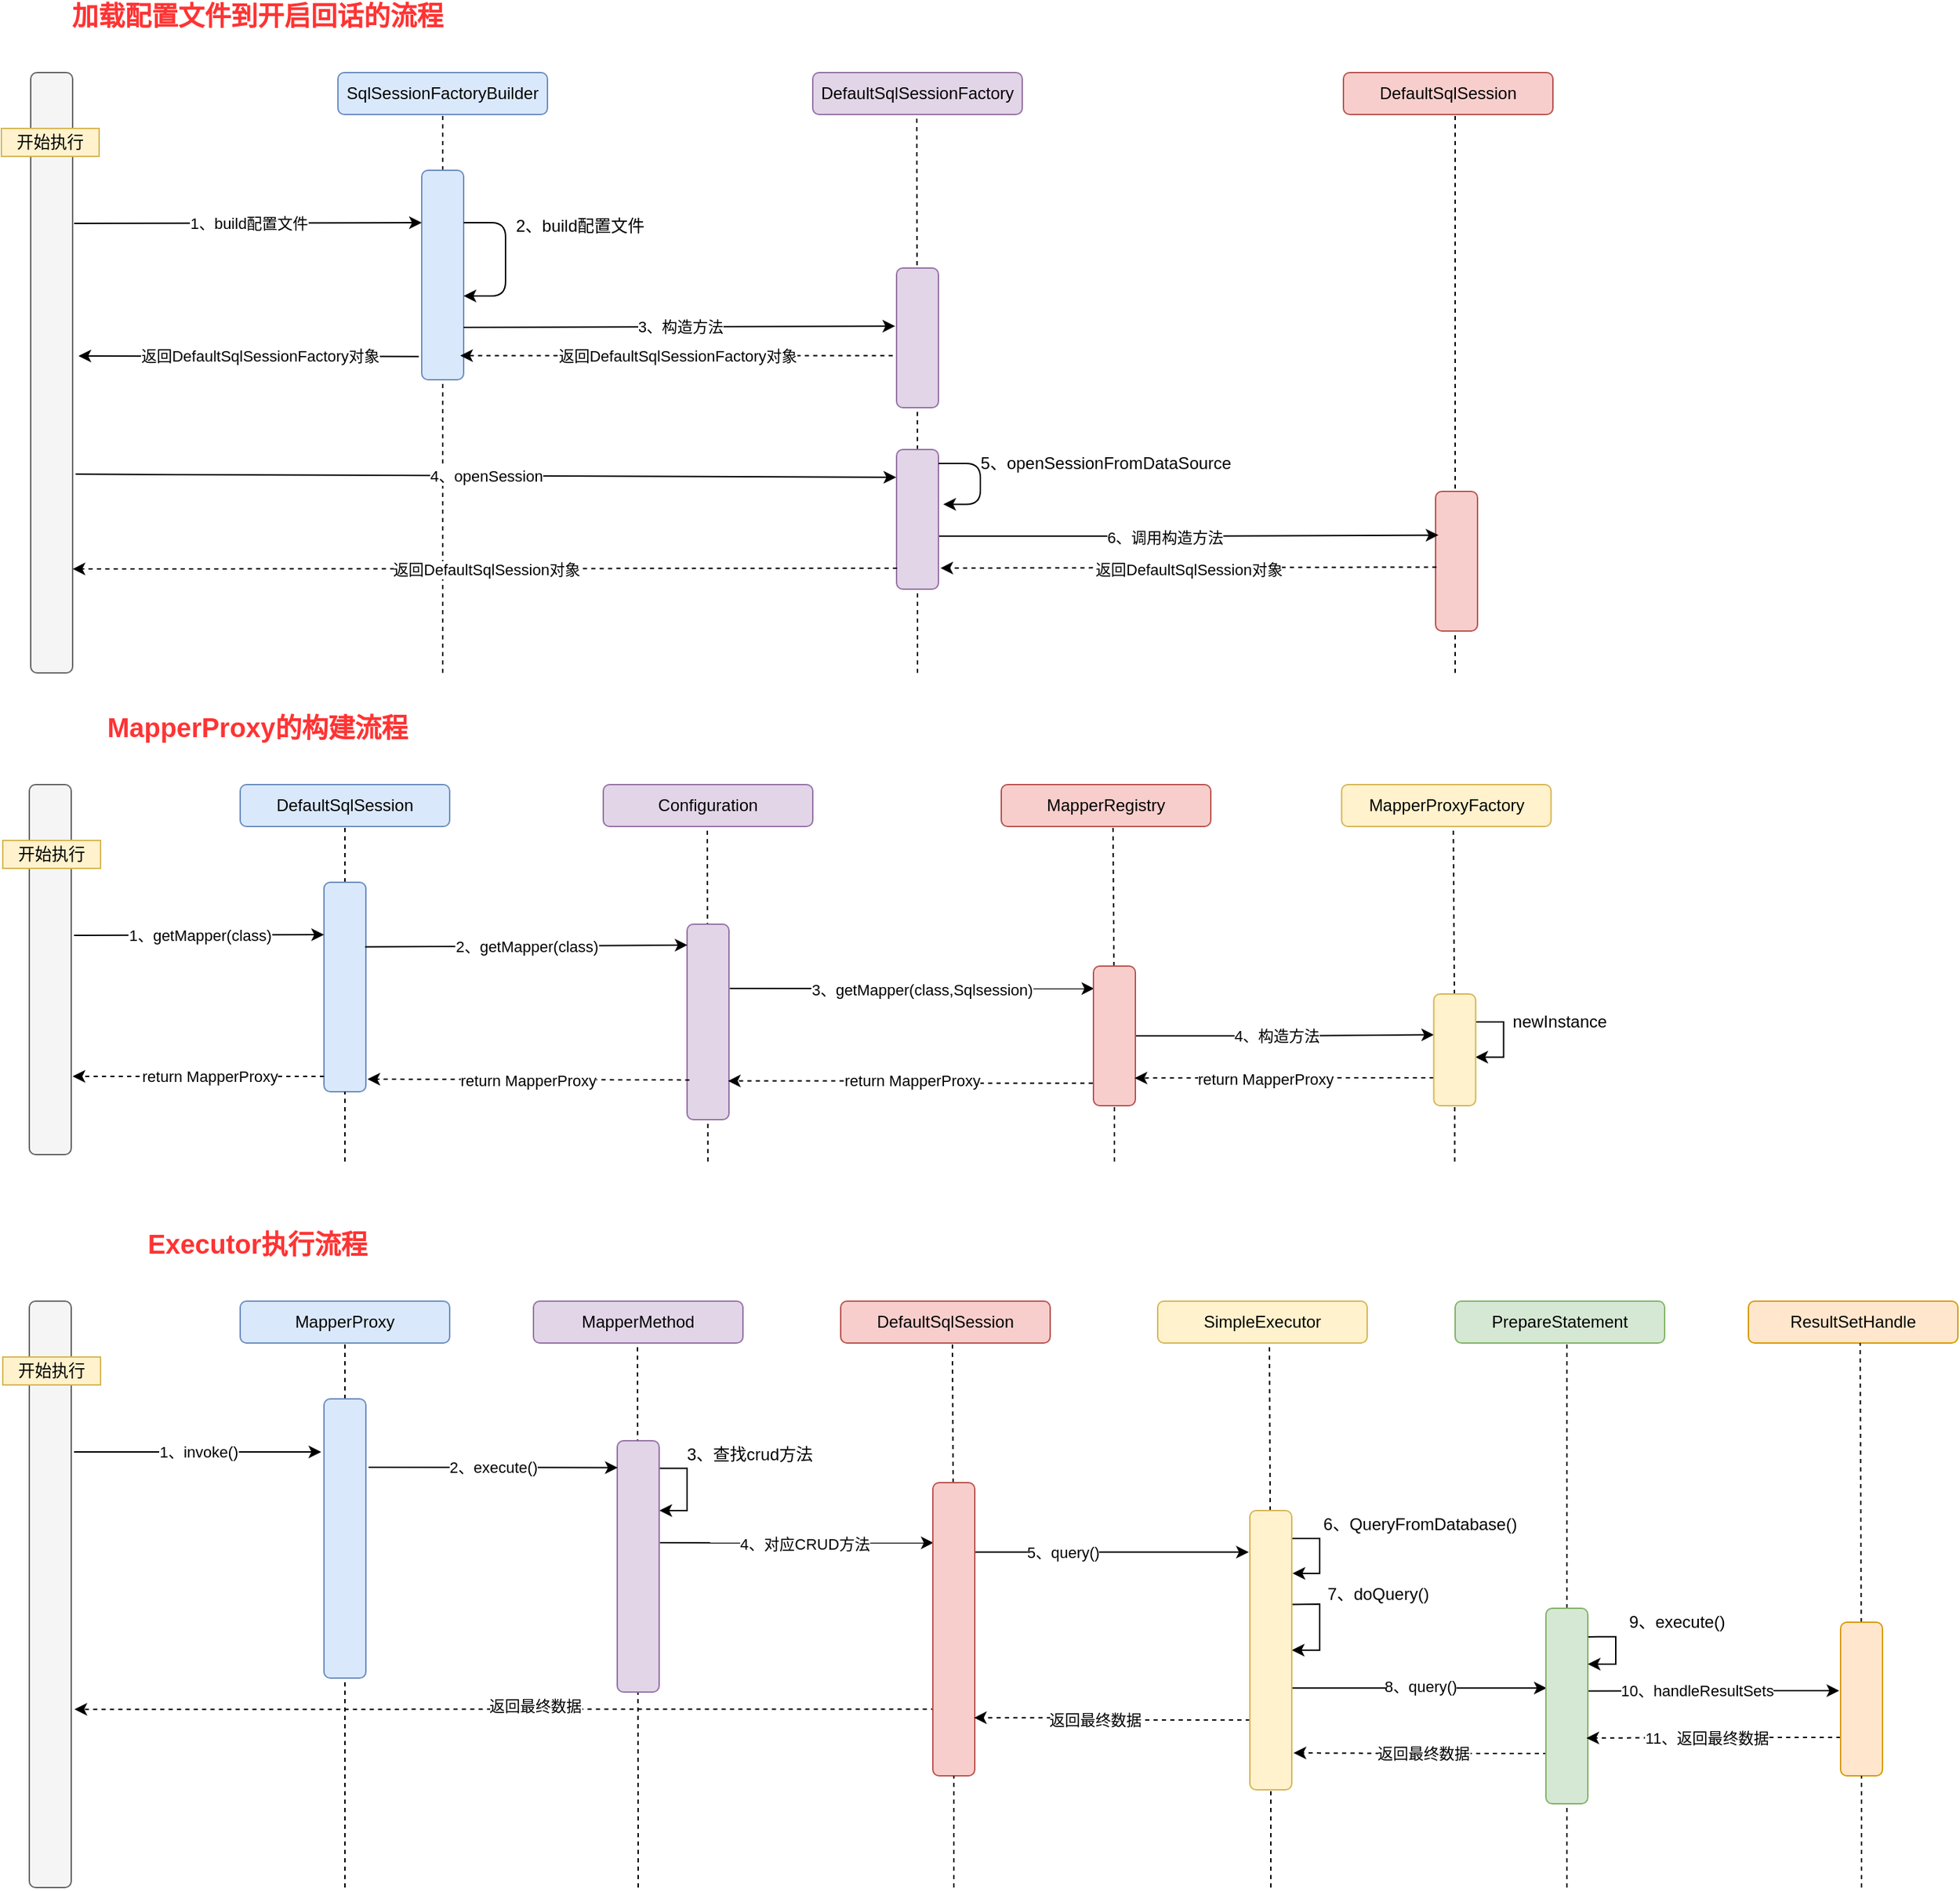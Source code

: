 <mxfile version="14.2.9" type="github">
  <diagram id="C5RBs43oDa-KdzZeNtuy" name="Page-1">
    <mxGraphModel dx="3587" dy="1524" grid="1" gridSize="10" guides="1" tooltips="1" connect="1" arrows="1" fold="1" page="1" pageScale="1" pageWidth="827" pageHeight="1169" math="0" shadow="0">
      <root>
        <mxCell id="WIyWlLk6GJQsqaUBKTNV-0" />
        <mxCell id="WIyWlLk6GJQsqaUBKTNV-1" parent="WIyWlLk6GJQsqaUBKTNV-0" />
        <mxCell id="PGyBlTvzSVpYLUktHaig-2" value="DefaultSqlSessionFactory" style="rounded=1;whiteSpace=wrap;html=1;fillColor=#e1d5e7;strokeColor=#9673a6;" vertex="1" parent="WIyWlLk6GJQsqaUBKTNV-1">
          <mxGeometry x="580" y="60" width="150" height="30" as="geometry" />
        </mxCell>
        <mxCell id="PGyBlTvzSVpYLUktHaig-3" value="" style="rounded=1;whiteSpace=wrap;html=1;fillColor=#f5f5f5;strokeColor=#666666;fontColor=#333333;" vertex="1" parent="WIyWlLk6GJQsqaUBKTNV-1">
          <mxGeometry x="20" y="60" width="30" height="430" as="geometry" />
        </mxCell>
        <mxCell id="PGyBlTvzSVpYLUktHaig-4" value="开始执行" style="text;html=1;strokeColor=#d6b656;fillColor=#fff2cc;align=center;verticalAlign=middle;whiteSpace=wrap;rounded=0;" vertex="1" parent="WIyWlLk6GJQsqaUBKTNV-1">
          <mxGeometry x="-1" y="100" width="70" height="20" as="geometry" />
        </mxCell>
        <mxCell id="PGyBlTvzSVpYLUktHaig-5" value="SqlSessionFactoryBuilder" style="rounded=1;whiteSpace=wrap;html=1;fillColor=#dae8fc;strokeColor=#6c8ebf;" vertex="1" parent="WIyWlLk6GJQsqaUBKTNV-1">
          <mxGeometry x="240" y="60" width="150" height="30" as="geometry" />
        </mxCell>
        <mxCell id="PGyBlTvzSVpYLUktHaig-6" value="DefaultSqlSession" style="rounded=1;whiteSpace=wrap;html=1;fillColor=#f8cecc;strokeColor=#b85450;" vertex="1" parent="WIyWlLk6GJQsqaUBKTNV-1">
          <mxGeometry x="960" y="60" width="150" height="30" as="geometry" />
        </mxCell>
        <mxCell id="PGyBlTvzSVpYLUktHaig-7" value="" style="endArrow=none;dashed=1;html=1;strokeWidth=1;entryX=0.5;entryY=1;entryDx=0;entryDy=0;" edge="1" parent="WIyWlLk6GJQsqaUBKTNV-1" source="PGyBlTvzSVpYLUktHaig-12" target="PGyBlTvzSVpYLUktHaig-5">
          <mxGeometry width="50" height="50" relative="1" as="geometry">
            <mxPoint x="315" y="1070" as="sourcePoint" />
            <mxPoint x="580" y="280" as="targetPoint" />
          </mxGeometry>
        </mxCell>
        <mxCell id="PGyBlTvzSVpYLUktHaig-9" value="" style="endArrow=none;dashed=1;html=1;strokeWidth=1;entryX=0.5;entryY=1;entryDx=0;entryDy=0;" edge="1" parent="WIyWlLk6GJQsqaUBKTNV-1" source="PGyBlTvzSVpYLUktHaig-37">
          <mxGeometry width="50" height="50" relative="1" as="geometry">
            <mxPoint x="654.5" y="1070" as="sourcePoint" />
            <mxPoint x="654.5" y="90" as="targetPoint" />
          </mxGeometry>
        </mxCell>
        <mxCell id="PGyBlTvzSVpYLUktHaig-10" value="" style="endArrow=none;dashed=1;html=1;strokeWidth=1;entryX=0.5;entryY=1;entryDx=0;entryDy=0;" edge="1" parent="WIyWlLk6GJQsqaUBKTNV-1">
          <mxGeometry width="50" height="50" relative="1" as="geometry">
            <mxPoint x="1040" y="490" as="sourcePoint" />
            <mxPoint x="1040" y="90" as="targetPoint" />
          </mxGeometry>
        </mxCell>
        <mxCell id="PGyBlTvzSVpYLUktHaig-11" value="&lt;font style=&quot;font-size: 19px&quot; color=&quot;#ff3333&quot;&gt;&lt;b&gt;加载配置文件到开启回话的流程&lt;/b&gt;&lt;/font&gt;" style="text;html=1;strokeColor=none;fillColor=none;align=center;verticalAlign=middle;whiteSpace=wrap;rounded=0;" vertex="1" parent="WIyWlLk6GJQsqaUBKTNV-1">
          <mxGeometry y="10" width="365" height="20" as="geometry" />
        </mxCell>
        <mxCell id="PGyBlTvzSVpYLUktHaig-12" value="" style="rounded=1;whiteSpace=wrap;html=1;fillColor=#dae8fc;strokeColor=#6c8ebf;" vertex="1" parent="WIyWlLk6GJQsqaUBKTNV-1">
          <mxGeometry x="300" y="130" width="30" height="150" as="geometry" />
        </mxCell>
        <mxCell id="PGyBlTvzSVpYLUktHaig-13" value="" style="endArrow=none;dashed=1;html=1;strokeWidth=1;entryX=0.5;entryY=1;entryDx=0;entryDy=0;" edge="1" parent="WIyWlLk6GJQsqaUBKTNV-1" target="PGyBlTvzSVpYLUktHaig-12">
          <mxGeometry width="50" height="50" relative="1" as="geometry">
            <mxPoint x="315" y="490" as="sourcePoint" />
            <mxPoint x="315" y="90" as="targetPoint" />
          </mxGeometry>
        </mxCell>
        <mxCell id="PGyBlTvzSVpYLUktHaig-21" value="" style="endArrow=classic;html=1;entryX=0;entryY=0.25;entryDx=0;entryDy=0;" edge="1" parent="WIyWlLk6GJQsqaUBKTNV-1" target="PGyBlTvzSVpYLUktHaig-12">
          <mxGeometry relative="1" as="geometry">
            <mxPoint x="51" y="168" as="sourcePoint" />
            <mxPoint x="230" y="170" as="targetPoint" />
          </mxGeometry>
        </mxCell>
        <mxCell id="PGyBlTvzSVpYLUktHaig-22" value="1、build配置文件" style="edgeLabel;resizable=0;html=1;align=center;verticalAlign=middle;" connectable="0" vertex="1" parent="PGyBlTvzSVpYLUktHaig-21">
          <mxGeometry relative="1" as="geometry" />
        </mxCell>
        <mxCell id="PGyBlTvzSVpYLUktHaig-24" value="" style="edgeStyle=orthogonalEdgeStyle;elbow=horizontal;endArrow=classic;html=1;exitX=1;exitY=0.25;exitDx=0;exitDy=0;" edge="1" parent="WIyWlLk6GJQsqaUBKTNV-1" source="PGyBlTvzSVpYLUktHaig-12" target="PGyBlTvzSVpYLUktHaig-12">
          <mxGeometry width="50" height="50" relative="1" as="geometry">
            <mxPoint x="530" y="370" as="sourcePoint" />
            <mxPoint x="330" y="250" as="targetPoint" />
            <Array as="points">
              <mxPoint x="360" y="168" />
              <mxPoint x="360" y="220" />
              <mxPoint x="330" y="220" />
            </Array>
          </mxGeometry>
        </mxCell>
        <mxCell id="PGyBlTvzSVpYLUktHaig-26" value="2、build配置文件" style="text;html=1;strokeColor=none;fillColor=none;align=center;verticalAlign=middle;whiteSpace=wrap;rounded=0;" vertex="1" parent="WIyWlLk6GJQsqaUBKTNV-1">
          <mxGeometry x="361" y="160" width="105" height="20" as="geometry" />
        </mxCell>
        <mxCell id="PGyBlTvzSVpYLUktHaig-27" value="" style="rounded=1;whiteSpace=wrap;html=1;fillColor=#e1d5e7;strokeColor=#9673a6;" vertex="1" parent="WIyWlLk6GJQsqaUBKTNV-1">
          <mxGeometry x="640" y="200" width="30" height="100" as="geometry" />
        </mxCell>
        <mxCell id="PGyBlTvzSVpYLUktHaig-28" value="" style="rounded=1;whiteSpace=wrap;html=1;fillColor=#f8cecc;strokeColor=#b85450;" vertex="1" parent="WIyWlLk6GJQsqaUBKTNV-1">
          <mxGeometry x="1026" y="360" width="30" height="100" as="geometry" />
        </mxCell>
        <mxCell id="PGyBlTvzSVpYLUktHaig-31" value="" style="endArrow=classic;html=1;entryX=-0.033;entryY=0.416;entryDx=0;entryDy=0;entryPerimeter=0;" edge="1" parent="WIyWlLk6GJQsqaUBKTNV-1" target="PGyBlTvzSVpYLUktHaig-27">
          <mxGeometry relative="1" as="geometry">
            <mxPoint x="330" y="242.5" as="sourcePoint" />
            <mxPoint x="560" y="240" as="targetPoint" />
          </mxGeometry>
        </mxCell>
        <mxCell id="PGyBlTvzSVpYLUktHaig-32" value="3、构造方法" style="edgeLabel;resizable=0;html=1;align=center;verticalAlign=middle;" connectable="0" vertex="1" parent="PGyBlTvzSVpYLUktHaig-31">
          <mxGeometry relative="1" as="geometry" />
        </mxCell>
        <mxCell id="PGyBlTvzSVpYLUktHaig-33" value="" style="endArrow=classic;html=1;entryX=0.919;entryY=0.885;entryDx=0;entryDy=0;entryPerimeter=0;exitX=-0.09;exitY=0.627;exitDx=0;exitDy=0;exitPerimeter=0;dashed=1;" edge="1" parent="WIyWlLk6GJQsqaUBKTNV-1" source="PGyBlTvzSVpYLUktHaig-27" target="PGyBlTvzSVpYLUktHaig-12">
          <mxGeometry relative="1" as="geometry">
            <mxPoint x="649.01" y="251.6" as="sourcePoint" />
            <mxPoint x="340" y="252.5" as="targetPoint" />
          </mxGeometry>
        </mxCell>
        <mxCell id="PGyBlTvzSVpYLUktHaig-34" value="返回DefaultSqlSessionFactory对象" style="edgeLabel;resizable=0;html=1;align=center;verticalAlign=middle;" connectable="0" vertex="1" parent="PGyBlTvzSVpYLUktHaig-33">
          <mxGeometry relative="1" as="geometry" />
        </mxCell>
        <mxCell id="PGyBlTvzSVpYLUktHaig-35" value="" style="endArrow=classic;html=1;exitX=-0.071;exitY=0.889;exitDx=0;exitDy=0;exitPerimeter=0;entryX=1.14;entryY=0.472;entryDx=0;entryDy=0;entryPerimeter=0;" edge="1" parent="WIyWlLk6GJQsqaUBKTNV-1" source="PGyBlTvzSVpYLUktHaig-12" target="PGyBlTvzSVpYLUktHaig-3">
          <mxGeometry relative="1" as="geometry">
            <mxPoint x="298" y="260" as="sourcePoint" />
            <mxPoint x="70" y="260" as="targetPoint" />
          </mxGeometry>
        </mxCell>
        <mxCell id="PGyBlTvzSVpYLUktHaig-36" value="返回DefaultSqlSessionFactory对象" style="edgeLabel;resizable=0;html=1;align=center;verticalAlign=middle;" connectable="0" vertex="1" parent="PGyBlTvzSVpYLUktHaig-35">
          <mxGeometry relative="1" as="geometry">
            <mxPoint x="8.08" as="offset" />
          </mxGeometry>
        </mxCell>
        <mxCell id="PGyBlTvzSVpYLUktHaig-48" style="edgeStyle=orthogonalEdgeStyle;rounded=0;orthogonalLoop=1;jettySize=auto;html=1;exitX=1;exitY=0.75;exitDx=0;exitDy=0;entryX=0.067;entryY=0.443;entryDx=0;entryDy=0;entryPerimeter=0;strokeWidth=1;" edge="1" parent="WIyWlLk6GJQsqaUBKTNV-1">
          <mxGeometry relative="1" as="geometry">
            <mxPoint x="670" y="392.0" as="sourcePoint" />
            <mxPoint x="1028.01" y="391.3" as="targetPoint" />
            <Array as="points">
              <mxPoint x="849" y="392" />
              <mxPoint x="849" y="391" />
            </Array>
          </mxGeometry>
        </mxCell>
        <mxCell id="PGyBlTvzSVpYLUktHaig-49" value="6、调用构造方法" style="edgeLabel;html=1;align=center;verticalAlign=middle;resizable=0;points=[];" vertex="1" connectable="0" parent="PGyBlTvzSVpYLUktHaig-48">
          <mxGeometry x="-0.098" y="-1" relative="1" as="geometry">
            <mxPoint as="offset" />
          </mxGeometry>
        </mxCell>
        <mxCell id="PGyBlTvzSVpYLUktHaig-37" value="" style="rounded=1;whiteSpace=wrap;html=1;fillColor=#e1d5e7;strokeColor=#9673a6;" vertex="1" parent="WIyWlLk6GJQsqaUBKTNV-1">
          <mxGeometry x="640" y="330" width="30" height="100" as="geometry" />
        </mxCell>
        <mxCell id="PGyBlTvzSVpYLUktHaig-38" value="" style="endArrow=none;dashed=1;html=1;strokeWidth=1;entryX=0.5;entryY=1;entryDx=0;entryDy=0;" edge="1" parent="WIyWlLk6GJQsqaUBKTNV-1" target="PGyBlTvzSVpYLUktHaig-37">
          <mxGeometry width="50" height="50" relative="1" as="geometry">
            <mxPoint x="655" y="490" as="sourcePoint" />
            <mxPoint x="654.5" y="90" as="targetPoint" />
          </mxGeometry>
        </mxCell>
        <mxCell id="PGyBlTvzSVpYLUktHaig-39" value="" style="endArrow=classic;html=1;entryX=-0.009;entryY=0.199;entryDx=0;entryDy=0;exitX=1.071;exitY=0.669;exitDx=0;exitDy=0;exitPerimeter=0;entryPerimeter=0;" edge="1" parent="WIyWlLk6GJQsqaUBKTNV-1" source="PGyBlTvzSVpYLUktHaig-3" target="PGyBlTvzSVpYLUktHaig-37">
          <mxGeometry relative="1" as="geometry">
            <mxPoint x="57.87" y="351.04" as="sourcePoint" />
            <mxPoint x="307.12" y="350" as="targetPoint" />
          </mxGeometry>
        </mxCell>
        <mxCell id="PGyBlTvzSVpYLUktHaig-40" value="4、openSession" style="edgeLabel;resizable=0;html=1;align=center;verticalAlign=middle;" connectable="0" vertex="1" parent="PGyBlTvzSVpYLUktHaig-39">
          <mxGeometry relative="1" as="geometry" />
        </mxCell>
        <mxCell id="PGyBlTvzSVpYLUktHaig-41" value="" style="endArrow=classic;html=1;entryX=-0.009;entryY=0.199;entryDx=0;entryDy=0;exitX=0.979;exitY=0.289;exitDx=0;exitDy=0;exitPerimeter=0;entryPerimeter=0;dashed=1;" edge="1" parent="WIyWlLk6GJQsqaUBKTNV-1">
          <mxGeometry relative="1" as="geometry">
            <mxPoint x="640.36" y="415.0" as="sourcePoint" />
            <mxPoint x="50.0" y="415.545" as="targetPoint" />
          </mxGeometry>
        </mxCell>
        <mxCell id="PGyBlTvzSVpYLUktHaig-42" value="返回DefaultSqlSession对象" style="edgeLabel;resizable=0;html=1;align=center;verticalAlign=middle;" connectable="0" vertex="1" parent="PGyBlTvzSVpYLUktHaig-41">
          <mxGeometry relative="1" as="geometry" />
        </mxCell>
        <mxCell id="PGyBlTvzSVpYLUktHaig-43" value="" style="edgeStyle=orthogonalEdgeStyle;elbow=horizontal;endArrow=classic;html=1;exitX=1;exitY=0.25;exitDx=0;exitDy=0;entryX=1.117;entryY=0.392;entryDx=0;entryDy=0;entryPerimeter=0;" edge="1" parent="WIyWlLk6GJQsqaUBKTNV-1" target="PGyBlTvzSVpYLUktHaig-37">
          <mxGeometry width="50" height="50" relative="1" as="geometry">
            <mxPoint x="670" y="340" as="sourcePoint" />
            <mxPoint x="670" y="392.5" as="targetPoint" />
            <Array as="points">
              <mxPoint x="700" y="340" />
              <mxPoint x="700" y="369" />
            </Array>
          </mxGeometry>
        </mxCell>
        <mxCell id="PGyBlTvzSVpYLUktHaig-44" value="5、openSessionFromDataSource" style="text;html=1;strokeColor=none;fillColor=none;align=center;verticalAlign=middle;whiteSpace=wrap;rounded=0;" vertex="1" parent="WIyWlLk6GJQsqaUBKTNV-1">
          <mxGeometry x="690" y="330" width="200" height="20" as="geometry" />
        </mxCell>
        <mxCell id="PGyBlTvzSVpYLUktHaig-46" value="" style="endArrow=classic;html=1;entryX=1.048;entryY=0.709;entryDx=0;entryDy=0;entryPerimeter=0;dashed=1;exitX=0.021;exitY=0.402;exitDx=0;exitDy=0;exitPerimeter=0;" edge="1" parent="WIyWlLk6GJQsqaUBKTNV-1">
          <mxGeometry relative="1" as="geometry">
            <mxPoint x="1026.63" y="414.2" as="sourcePoint" />
            <mxPoint x="671.44" y="414.9" as="targetPoint" />
          </mxGeometry>
        </mxCell>
        <mxCell id="PGyBlTvzSVpYLUktHaig-47" value="返回DefaultSqlSession对象" style="edgeLabel;resizable=0;html=1;align=center;verticalAlign=middle;" connectable="0" vertex="1" parent="PGyBlTvzSVpYLUktHaig-46">
          <mxGeometry relative="1" as="geometry">
            <mxPoint y="1" as="offset" />
          </mxGeometry>
        </mxCell>
        <mxCell id="PGyBlTvzSVpYLUktHaig-50" value="&lt;font color=&quot;#ff3333&quot;&gt;&lt;span style=&quot;font-size: 19px&quot;&gt;&lt;b&gt;MapperProxy的构建流程&lt;/b&gt;&lt;/span&gt;&lt;/font&gt;" style="text;html=1;strokeColor=none;fillColor=none;align=center;verticalAlign=middle;whiteSpace=wrap;rounded=0;" vertex="1" parent="WIyWlLk6GJQsqaUBKTNV-1">
          <mxGeometry y="520" width="365" height="20" as="geometry" />
        </mxCell>
        <mxCell id="PGyBlTvzSVpYLUktHaig-51" value="Configuration" style="rounded=1;whiteSpace=wrap;html=1;fillColor=#e1d5e7;strokeColor=#9673a6;" vertex="1" parent="WIyWlLk6GJQsqaUBKTNV-1">
          <mxGeometry x="430" y="570" width="150" height="30" as="geometry" />
        </mxCell>
        <mxCell id="PGyBlTvzSVpYLUktHaig-52" value="" style="rounded=1;whiteSpace=wrap;html=1;fillColor=#f5f5f5;strokeColor=#666666;fontColor=#333333;" vertex="1" parent="WIyWlLk6GJQsqaUBKTNV-1">
          <mxGeometry x="19" y="570" width="30" height="265" as="geometry" />
        </mxCell>
        <mxCell id="PGyBlTvzSVpYLUktHaig-53" value="开始执行" style="text;html=1;strokeColor=#d6b656;fillColor=#fff2cc;align=center;verticalAlign=middle;whiteSpace=wrap;rounded=0;" vertex="1" parent="WIyWlLk6GJQsqaUBKTNV-1">
          <mxGeometry y="610" width="70" height="20" as="geometry" />
        </mxCell>
        <mxCell id="PGyBlTvzSVpYLUktHaig-54" value="DefaultSqlSession" style="rounded=1;whiteSpace=wrap;html=1;fillColor=#dae8fc;strokeColor=#6c8ebf;" vertex="1" parent="WIyWlLk6GJQsqaUBKTNV-1">
          <mxGeometry x="170" y="570" width="150" height="30" as="geometry" />
        </mxCell>
        <mxCell id="PGyBlTvzSVpYLUktHaig-55" value="MapperRegistry" style="rounded=1;whiteSpace=wrap;html=1;fillColor=#f8cecc;strokeColor=#b85450;" vertex="1" parent="WIyWlLk6GJQsqaUBKTNV-1">
          <mxGeometry x="715" y="570" width="150" height="30" as="geometry" />
        </mxCell>
        <mxCell id="PGyBlTvzSVpYLUktHaig-56" value="" style="endArrow=none;dashed=1;html=1;strokeWidth=1;entryX=0.5;entryY=1;entryDx=0;entryDy=0;" edge="1" parent="WIyWlLk6GJQsqaUBKTNV-1" source="PGyBlTvzSVpYLUktHaig-59" target="PGyBlTvzSVpYLUktHaig-54">
          <mxGeometry width="50" height="50" relative="1" as="geometry">
            <mxPoint x="245" y="1580" as="sourcePoint" />
            <mxPoint x="510" y="790" as="targetPoint" />
          </mxGeometry>
        </mxCell>
        <mxCell id="PGyBlTvzSVpYLUktHaig-57" value="" style="endArrow=none;dashed=1;html=1;strokeWidth=1;entryX=0.5;entryY=1;entryDx=0;entryDy=0;" edge="1" parent="WIyWlLk6GJQsqaUBKTNV-1">
          <mxGeometry width="50" height="50" relative="1" as="geometry">
            <mxPoint x="504.914" y="840" as="sourcePoint" />
            <mxPoint x="504.5" y="600" as="targetPoint" />
          </mxGeometry>
        </mxCell>
        <mxCell id="PGyBlTvzSVpYLUktHaig-58" value="" style="endArrow=none;dashed=1;html=1;strokeWidth=1;entryX=0.5;entryY=1;entryDx=0;entryDy=0;" edge="1" parent="WIyWlLk6GJQsqaUBKTNV-1" source="PGyBlTvzSVpYLUktHaig-89">
          <mxGeometry width="50" height="50" relative="1" as="geometry">
            <mxPoint x="795.0" y="1000.0" as="sourcePoint" />
            <mxPoint x="795.0" y="600" as="targetPoint" />
          </mxGeometry>
        </mxCell>
        <mxCell id="PGyBlTvzSVpYLUktHaig-59" value="" style="rounded=1;whiteSpace=wrap;html=1;fillColor=#dae8fc;strokeColor=#6c8ebf;" vertex="1" parent="WIyWlLk6GJQsqaUBKTNV-1">
          <mxGeometry x="230" y="640" width="30" height="150" as="geometry" />
        </mxCell>
        <mxCell id="PGyBlTvzSVpYLUktHaig-60" value="" style="endArrow=none;dashed=1;html=1;strokeWidth=1;entryX=0.5;entryY=1;entryDx=0;entryDy=0;" edge="1" parent="WIyWlLk6GJQsqaUBKTNV-1" target="PGyBlTvzSVpYLUktHaig-59">
          <mxGeometry width="50" height="50" relative="1" as="geometry">
            <mxPoint x="245" y="840" as="sourcePoint" />
            <mxPoint x="245" y="600" as="targetPoint" />
          </mxGeometry>
        </mxCell>
        <mxCell id="PGyBlTvzSVpYLUktHaig-61" value="" style="endArrow=classic;html=1;entryX=0;entryY=0.25;entryDx=0;entryDy=0;" edge="1" parent="WIyWlLk6GJQsqaUBKTNV-1" target="PGyBlTvzSVpYLUktHaig-59">
          <mxGeometry relative="1" as="geometry">
            <mxPoint x="51" y="678" as="sourcePoint" />
            <mxPoint x="230" y="680" as="targetPoint" />
          </mxGeometry>
        </mxCell>
        <mxCell id="PGyBlTvzSVpYLUktHaig-62" value="1、getMapper(class)" style="edgeLabel;resizable=0;html=1;align=center;verticalAlign=middle;" connectable="0" vertex="1" parent="PGyBlTvzSVpYLUktHaig-61">
          <mxGeometry relative="1" as="geometry" />
        </mxCell>
        <mxCell id="PGyBlTvzSVpYLUktHaig-91" style="edgeStyle=orthogonalEdgeStyle;rounded=0;orthogonalLoop=1;jettySize=auto;html=1;exitX=1.022;exitY=0.329;exitDx=0;exitDy=0;entryX=0.017;entryY=0.161;entryDx=0;entryDy=0;entryPerimeter=0;strokeWidth=1;exitPerimeter=0;" edge="1" parent="WIyWlLk6GJQsqaUBKTNV-1" source="PGyBlTvzSVpYLUktHaig-65" target="PGyBlTvzSVpYLUktHaig-89">
          <mxGeometry relative="1" as="geometry" />
        </mxCell>
        <mxCell id="PGyBlTvzSVpYLUktHaig-92" value="3、getMapper(class,Sqlsession)" style="edgeLabel;html=1;align=center;verticalAlign=middle;resizable=0;points=[];" vertex="1" connectable="0" parent="PGyBlTvzSVpYLUktHaig-91">
          <mxGeometry x="0.05" y="-1" relative="1" as="geometry">
            <mxPoint as="offset" />
          </mxGeometry>
        </mxCell>
        <mxCell id="PGyBlTvzSVpYLUktHaig-65" value="" style="rounded=1;whiteSpace=wrap;html=1;fillColor=#e1d5e7;strokeColor=#9673a6;" vertex="1" parent="WIyWlLk6GJQsqaUBKTNV-1">
          <mxGeometry x="490" y="670" width="30" height="140" as="geometry" />
        </mxCell>
        <mxCell id="PGyBlTvzSVpYLUktHaig-67" value="" style="endArrow=classic;html=1;entryX=0.01;entryY=0.107;entryDx=0;entryDy=0;entryPerimeter=0;exitX=0.981;exitY=0.308;exitDx=0;exitDy=0;exitPerimeter=0;" edge="1" parent="WIyWlLk6GJQsqaUBKTNV-1" target="PGyBlTvzSVpYLUktHaig-65" source="PGyBlTvzSVpYLUktHaig-59">
          <mxGeometry relative="1" as="geometry">
            <mxPoint x="180" y="687.5" as="sourcePoint" />
            <mxPoint x="489.01" y="686.6" as="targetPoint" />
          </mxGeometry>
        </mxCell>
        <mxCell id="PGyBlTvzSVpYLUktHaig-68" value="2、getMapper(class)" style="edgeLabel;resizable=0;html=1;align=center;verticalAlign=middle;" connectable="0" vertex="1" parent="PGyBlTvzSVpYLUktHaig-67">
          <mxGeometry relative="1" as="geometry" />
        </mxCell>
        <mxCell id="PGyBlTvzSVpYLUktHaig-69" value="" style="endArrow=classic;html=1;exitX=0.056;exitY=0.797;exitDx=0;exitDy=0;exitPerimeter=0;dashed=1;entryX=1.038;entryY=0.94;entryDx=0;entryDy=0;entryPerimeter=0;" edge="1" parent="WIyWlLk6GJQsqaUBKTNV-1" source="PGyBlTvzSVpYLUktHaig-65" target="PGyBlTvzSVpYLUktHaig-59">
          <mxGeometry relative="1" as="geometry">
            <mxPoint x="486.16" y="780.72" as="sourcePoint" />
            <mxPoint x="180" y="780" as="targetPoint" />
          </mxGeometry>
        </mxCell>
        <mxCell id="PGyBlTvzSVpYLUktHaig-70" value="return MapperProxy" style="edgeLabel;resizable=0;html=1;align=center;verticalAlign=middle;" connectable="0" vertex="1" parent="PGyBlTvzSVpYLUktHaig-69">
          <mxGeometry relative="1" as="geometry" />
        </mxCell>
        <mxCell id="PGyBlTvzSVpYLUktHaig-71" value="" style="endArrow=classic;html=1;dashed=1;" edge="1" parent="WIyWlLk6GJQsqaUBKTNV-1">
          <mxGeometry relative="1" as="geometry">
            <mxPoint x="230" y="779" as="sourcePoint" />
            <mxPoint x="50" y="779" as="targetPoint" />
          </mxGeometry>
        </mxCell>
        <mxCell id="PGyBlTvzSVpYLUktHaig-72" value="return MapperProxy" style="edgeLabel;resizable=0;html=1;align=center;verticalAlign=middle;" connectable="0" vertex="1" parent="PGyBlTvzSVpYLUktHaig-71">
          <mxGeometry relative="1" as="geometry">
            <mxPoint x="8.08" as="offset" />
          </mxGeometry>
        </mxCell>
        <mxCell id="PGyBlTvzSVpYLUktHaig-85" value="MapperProxyFactory" style="rounded=1;whiteSpace=wrap;html=1;fillColor=#fff2cc;strokeColor=#d6b656;" vertex="1" parent="WIyWlLk6GJQsqaUBKTNV-1">
          <mxGeometry x="958.69" y="570" width="150" height="30" as="geometry" />
        </mxCell>
        <mxCell id="PGyBlTvzSVpYLUktHaig-86" value="" style="endArrow=none;dashed=1;html=1;strokeWidth=1;entryX=0.5;entryY=1;entryDx=0;entryDy=0;" edge="1" parent="WIyWlLk6GJQsqaUBKTNV-1" source="PGyBlTvzSVpYLUktHaig-87">
          <mxGeometry width="50" height="50" relative="1" as="geometry">
            <mxPoint x="1038.69" y="1000" as="sourcePoint" />
            <mxPoint x="1038.69" y="600" as="targetPoint" />
          </mxGeometry>
        </mxCell>
        <mxCell id="PGyBlTvzSVpYLUktHaig-94" style="edgeStyle=orthogonalEdgeStyle;rounded=0;orthogonalLoop=1;jettySize=auto;html=1;exitX=1;exitY=0.5;exitDx=0;exitDy=0;entryX=0.006;entryY=0.365;entryDx=0;entryDy=0;entryPerimeter=0;strokeWidth=1;" edge="1" parent="WIyWlLk6GJQsqaUBKTNV-1" source="PGyBlTvzSVpYLUktHaig-89" target="PGyBlTvzSVpYLUktHaig-87">
          <mxGeometry relative="1" as="geometry" />
        </mxCell>
        <mxCell id="PGyBlTvzSVpYLUktHaig-95" value="4、构造方法" style="edgeLabel;html=1;align=center;verticalAlign=middle;resizable=0;points=[];" vertex="1" connectable="0" parent="PGyBlTvzSVpYLUktHaig-94">
          <mxGeometry x="-0.061" relative="1" as="geometry">
            <mxPoint as="offset" />
          </mxGeometry>
        </mxCell>
        <mxCell id="PGyBlTvzSVpYLUktHaig-98" style="edgeStyle=orthogonalEdgeStyle;rounded=0;orthogonalLoop=1;jettySize=auto;html=1;entryX=0.976;entryY=0.802;entryDx=0;entryDy=0;entryPerimeter=0;strokeWidth=1;dashed=1;exitX=-0.014;exitY=0.839;exitDx=0;exitDy=0;exitPerimeter=0;" edge="1" parent="WIyWlLk6GJQsqaUBKTNV-1" source="PGyBlTvzSVpYLUktHaig-89" target="PGyBlTvzSVpYLUktHaig-65">
          <mxGeometry relative="1" as="geometry">
            <mxPoint x="956" y="782" as="sourcePoint" />
          </mxGeometry>
        </mxCell>
        <mxCell id="PGyBlTvzSVpYLUktHaig-99" value="return MapperProxy" style="edgeLabel;html=1;align=center;verticalAlign=middle;resizable=0;points=[];" vertex="1" connectable="0" parent="PGyBlTvzSVpYLUktHaig-98">
          <mxGeometry x="-0.388" relative="1" as="geometry">
            <mxPoint x="-49.64" y="-2" as="offset" />
          </mxGeometry>
        </mxCell>
        <mxCell id="PGyBlTvzSVpYLUktHaig-89" value="" style="rounded=1;whiteSpace=wrap;html=1;fillColor=#f8cecc;strokeColor=#b85450;" vertex="1" parent="WIyWlLk6GJQsqaUBKTNV-1">
          <mxGeometry x="781" y="700" width="30" height="100" as="geometry" />
        </mxCell>
        <mxCell id="PGyBlTvzSVpYLUktHaig-90" value="" style="endArrow=none;dashed=1;html=1;strokeWidth=1;entryX=0.5;entryY=1;entryDx=0;entryDy=0;" edge="1" parent="WIyWlLk6GJQsqaUBKTNV-1" target="PGyBlTvzSVpYLUktHaig-89">
          <mxGeometry width="50" height="50" relative="1" as="geometry">
            <mxPoint x="796" y="840" as="sourcePoint" />
            <mxPoint x="795" y="600" as="targetPoint" />
          </mxGeometry>
        </mxCell>
        <mxCell id="PGyBlTvzSVpYLUktHaig-96" style="edgeStyle=orthogonalEdgeStyle;rounded=0;orthogonalLoop=1;jettySize=auto;html=1;exitX=0;exitY=0.75;exitDx=0;exitDy=0;entryX=0.983;entryY=0.802;entryDx=0;entryDy=0;entryPerimeter=0;strokeWidth=1;dashed=1;" edge="1" parent="WIyWlLk6GJQsqaUBKTNV-1" source="PGyBlTvzSVpYLUktHaig-87" target="PGyBlTvzSVpYLUktHaig-89">
          <mxGeometry relative="1" as="geometry" />
        </mxCell>
        <mxCell id="PGyBlTvzSVpYLUktHaig-97" value="return MapperProxy" style="edgeLabel;html=1;align=center;verticalAlign=middle;resizable=0;points=[];" vertex="1" connectable="0" parent="PGyBlTvzSVpYLUktHaig-96">
          <mxGeometry x="0.128" y="1" relative="1" as="geometry">
            <mxPoint as="offset" />
          </mxGeometry>
        </mxCell>
        <mxCell id="PGyBlTvzSVpYLUktHaig-101" style="edgeStyle=orthogonalEdgeStyle;rounded=0;orthogonalLoop=1;jettySize=auto;html=1;exitX=1;exitY=0.25;exitDx=0;exitDy=0;strokeWidth=1;entryX=0.994;entryY=0.565;entryDx=0;entryDy=0;entryPerimeter=0;" edge="1" parent="WIyWlLk6GJQsqaUBKTNV-1" source="PGyBlTvzSVpYLUktHaig-87" target="PGyBlTvzSVpYLUktHaig-87">
          <mxGeometry relative="1" as="geometry">
            <mxPoint x="1118.69" y="780" as="targetPoint" />
            <Array as="points">
              <mxPoint x="1074.69" y="740" />
              <mxPoint x="1074.69" y="765" />
            </Array>
          </mxGeometry>
        </mxCell>
        <mxCell id="PGyBlTvzSVpYLUktHaig-87" value="" style="rounded=1;whiteSpace=wrap;html=1;fillColor=#fff2cc;strokeColor=#d6b656;" vertex="1" parent="WIyWlLk6GJQsqaUBKTNV-1">
          <mxGeometry x="1024.69" y="720" width="30" height="80" as="geometry" />
        </mxCell>
        <mxCell id="PGyBlTvzSVpYLUktHaig-93" value="" style="endArrow=none;dashed=1;html=1;strokeWidth=1;entryX=0.5;entryY=1;entryDx=0;entryDy=0;" edge="1" parent="WIyWlLk6GJQsqaUBKTNV-1" target="PGyBlTvzSVpYLUktHaig-87">
          <mxGeometry width="50" height="50" relative="1" as="geometry">
            <mxPoint x="1039.69" y="840" as="sourcePoint" />
            <mxPoint x="1038.69" y="600" as="targetPoint" />
          </mxGeometry>
        </mxCell>
        <mxCell id="PGyBlTvzSVpYLUktHaig-100" value="newInstance" style="text;html=1;strokeColor=none;fillColor=none;align=center;verticalAlign=middle;whiteSpace=wrap;rounded=0;" vertex="1" parent="WIyWlLk6GJQsqaUBKTNV-1">
          <mxGeometry x="1080" y="730" width="70" height="20" as="geometry" />
        </mxCell>
        <mxCell id="PGyBlTvzSVpYLUktHaig-102" value="&lt;font color=&quot;#ff3333&quot;&gt;&lt;span style=&quot;font-size: 19px&quot;&gt;&lt;b&gt;Executor执行流程&lt;/b&gt;&lt;/span&gt;&lt;/font&gt;" style="text;html=1;strokeColor=none;fillColor=none;align=center;verticalAlign=middle;whiteSpace=wrap;rounded=0;" vertex="1" parent="WIyWlLk6GJQsqaUBKTNV-1">
          <mxGeometry y="890" width="365" height="20" as="geometry" />
        </mxCell>
        <mxCell id="PGyBlTvzSVpYLUktHaig-103" value="MapperMethod" style="rounded=1;whiteSpace=wrap;html=1;fillColor=#e1d5e7;strokeColor=#9673a6;" vertex="1" parent="WIyWlLk6GJQsqaUBKTNV-1">
          <mxGeometry x="380" y="940" width="150" height="30" as="geometry" />
        </mxCell>
        <mxCell id="PGyBlTvzSVpYLUktHaig-104" value="" style="rounded=1;whiteSpace=wrap;html=1;fillColor=#f5f5f5;strokeColor=#666666;fontColor=#333333;" vertex="1" parent="WIyWlLk6GJQsqaUBKTNV-1">
          <mxGeometry x="19" y="940" width="30" height="420" as="geometry" />
        </mxCell>
        <mxCell id="PGyBlTvzSVpYLUktHaig-105" value="开始执行" style="text;html=1;strokeColor=#d6b656;fillColor=#fff2cc;align=center;verticalAlign=middle;whiteSpace=wrap;rounded=0;" vertex="1" parent="WIyWlLk6GJQsqaUBKTNV-1">
          <mxGeometry y="980" width="70" height="20" as="geometry" />
        </mxCell>
        <mxCell id="PGyBlTvzSVpYLUktHaig-106" value="MapperProxy" style="rounded=1;whiteSpace=wrap;html=1;fillColor=#dae8fc;strokeColor=#6c8ebf;" vertex="1" parent="WIyWlLk6GJQsqaUBKTNV-1">
          <mxGeometry x="170" y="940" width="150" height="30" as="geometry" />
        </mxCell>
        <mxCell id="PGyBlTvzSVpYLUktHaig-107" value="DefaultSqlSession" style="rounded=1;whiteSpace=wrap;html=1;fillColor=#f8cecc;strokeColor=#b85450;" vertex="1" parent="WIyWlLk6GJQsqaUBKTNV-1">
          <mxGeometry x="600" y="940" width="150" height="30" as="geometry" />
        </mxCell>
        <mxCell id="PGyBlTvzSVpYLUktHaig-108" value="" style="endArrow=none;dashed=1;html=1;strokeWidth=1;entryX=0.5;entryY=1;entryDx=0;entryDy=0;" edge="1" parent="WIyWlLk6GJQsqaUBKTNV-1" source="PGyBlTvzSVpYLUktHaig-111" target="PGyBlTvzSVpYLUktHaig-106">
          <mxGeometry width="50" height="50" relative="1" as="geometry">
            <mxPoint x="245" y="1950" as="sourcePoint" />
            <mxPoint x="510" y="1160" as="targetPoint" />
          </mxGeometry>
        </mxCell>
        <mxCell id="PGyBlTvzSVpYLUktHaig-109" value="" style="endArrow=none;dashed=1;html=1;strokeWidth=1;entryX=0.5;entryY=1;entryDx=0;entryDy=0;" edge="1" parent="WIyWlLk6GJQsqaUBKTNV-1">
          <mxGeometry width="50" height="50" relative="1" as="geometry">
            <mxPoint x="455" y="1360" as="sourcePoint" />
            <mxPoint x="454.5" y="970" as="targetPoint" />
          </mxGeometry>
        </mxCell>
        <mxCell id="PGyBlTvzSVpYLUktHaig-110" value="" style="endArrow=none;dashed=1;html=1;strokeWidth=1;entryX=0.5;entryY=1;entryDx=0;entryDy=0;" edge="1" parent="WIyWlLk6GJQsqaUBKTNV-1" source="PGyBlTvzSVpYLUktHaig-130">
          <mxGeometry width="50" height="50" relative="1" as="geometry">
            <mxPoint x="680.0" y="1370" as="sourcePoint" />
            <mxPoint x="680" y="970" as="targetPoint" />
          </mxGeometry>
        </mxCell>
        <mxCell id="PGyBlTvzSVpYLUktHaig-111" value="" style="rounded=1;whiteSpace=wrap;html=1;fillColor=#dae8fc;strokeColor=#6c8ebf;" vertex="1" parent="WIyWlLk6GJQsqaUBKTNV-1">
          <mxGeometry x="230" y="1010" width="30" height="200" as="geometry" />
        </mxCell>
        <mxCell id="PGyBlTvzSVpYLUktHaig-112" value="" style="endArrow=none;dashed=1;html=1;strokeWidth=1;entryX=0.5;entryY=1;entryDx=0;entryDy=0;" edge="1" parent="WIyWlLk6GJQsqaUBKTNV-1" target="PGyBlTvzSVpYLUktHaig-111">
          <mxGeometry width="50" height="50" relative="1" as="geometry">
            <mxPoint x="245" y="1360" as="sourcePoint" />
            <mxPoint x="245" y="970" as="targetPoint" />
          </mxGeometry>
        </mxCell>
        <mxCell id="PGyBlTvzSVpYLUktHaig-113" value="" style="endArrow=classic;html=1;" edge="1" parent="WIyWlLk6GJQsqaUBKTNV-1">
          <mxGeometry relative="1" as="geometry">
            <mxPoint x="51" y="1048" as="sourcePoint" />
            <mxPoint x="228" y="1048" as="targetPoint" />
          </mxGeometry>
        </mxCell>
        <mxCell id="PGyBlTvzSVpYLUktHaig-114" value="1、invoke()" style="edgeLabel;resizable=0;html=1;align=center;verticalAlign=middle;" connectable="0" vertex="1" parent="PGyBlTvzSVpYLUktHaig-113">
          <mxGeometry relative="1" as="geometry" />
        </mxCell>
        <mxCell id="PGyBlTvzSVpYLUktHaig-115" style="edgeStyle=orthogonalEdgeStyle;rounded=0;orthogonalLoop=1;jettySize=auto;html=1;exitX=1.022;exitY=0.329;exitDx=0;exitDy=0;entryX=0.017;entryY=0.161;entryDx=0;entryDy=0;entryPerimeter=0;strokeWidth=1;exitPerimeter=0;" edge="1" parent="WIyWlLk6GJQsqaUBKTNV-1">
          <mxGeometry relative="1" as="geometry">
            <mxPoint x="470.66" y="1113.06" as="sourcePoint" />
            <mxPoint x="666.51" y="1113.1" as="targetPoint" />
          </mxGeometry>
        </mxCell>
        <mxCell id="PGyBlTvzSVpYLUktHaig-116" value="4、对应CRUD方法" style="edgeLabel;html=1;align=center;verticalAlign=middle;resizable=0;points=[];" vertex="1" connectable="0" parent="PGyBlTvzSVpYLUktHaig-115">
          <mxGeometry x="0.05" y="-1" relative="1" as="geometry">
            <mxPoint as="offset" />
          </mxGeometry>
        </mxCell>
        <mxCell id="PGyBlTvzSVpYLUktHaig-158" style="edgeStyle=orthogonalEdgeStyle;rounded=0;orthogonalLoop=1;jettySize=auto;html=1;exitX=1.005;exitY=0.11;exitDx=0;exitDy=0;strokeWidth=1;entryX=1.008;entryY=0.283;entryDx=0;entryDy=0;entryPerimeter=0;exitPerimeter=0;" edge="1" parent="WIyWlLk6GJQsqaUBKTNV-1" source="PGyBlTvzSVpYLUktHaig-117" target="PGyBlTvzSVpYLUktHaig-117">
          <mxGeometry relative="1" as="geometry">
            <mxPoint x="490" y="1100" as="targetPoint" />
            <Array as="points">
              <mxPoint x="490" y="1060" />
              <mxPoint x="490" y="1090" />
              <mxPoint x="470" y="1090" />
            </Array>
          </mxGeometry>
        </mxCell>
        <mxCell id="PGyBlTvzSVpYLUktHaig-117" value="" style="rounded=1;whiteSpace=wrap;html=1;fillColor=#e1d5e7;strokeColor=#9673a6;" vertex="1" parent="WIyWlLk6GJQsqaUBKTNV-1">
          <mxGeometry x="440" y="1040" width="30" height="180" as="geometry" />
        </mxCell>
        <mxCell id="PGyBlTvzSVpYLUktHaig-118" value="" style="endArrow=classic;html=1;entryX=0.01;entryY=0.107;entryDx=0;entryDy=0;entryPerimeter=0;" edge="1" parent="WIyWlLk6GJQsqaUBKTNV-1" target="PGyBlTvzSVpYLUktHaig-117">
          <mxGeometry relative="1" as="geometry">
            <mxPoint x="262" y="1059" as="sourcePoint" />
            <mxPoint x="489.01" y="1056.6" as="targetPoint" />
          </mxGeometry>
        </mxCell>
        <mxCell id="PGyBlTvzSVpYLUktHaig-119" value="2、execute()" style="edgeLabel;resizable=0;html=1;align=center;verticalAlign=middle;" connectable="0" vertex="1" parent="PGyBlTvzSVpYLUktHaig-118">
          <mxGeometry relative="1" as="geometry" />
        </mxCell>
        <mxCell id="PGyBlTvzSVpYLUktHaig-124" value="SimpleExecutor" style="rounded=1;whiteSpace=wrap;html=1;fillColor=#fff2cc;strokeColor=#d6b656;" vertex="1" parent="WIyWlLk6GJQsqaUBKTNV-1">
          <mxGeometry x="827" y="940" width="150" height="30" as="geometry" />
        </mxCell>
        <mxCell id="PGyBlTvzSVpYLUktHaig-125" value="" style="endArrow=none;dashed=1;html=1;strokeWidth=1;entryX=0.5;entryY=1;entryDx=0;entryDy=0;" edge="1" parent="WIyWlLk6GJQsqaUBKTNV-1" source="PGyBlTvzSVpYLUktHaig-135">
          <mxGeometry width="50" height="50" relative="1" as="geometry">
            <mxPoint x="907.0" y="1370" as="sourcePoint" />
            <mxPoint x="907.0" y="970" as="targetPoint" />
          </mxGeometry>
        </mxCell>
        <mxCell id="PGyBlTvzSVpYLUktHaig-126" style="edgeStyle=orthogonalEdgeStyle;rounded=0;orthogonalLoop=1;jettySize=auto;html=1;exitX=1;exitY=0.5;exitDx=0;exitDy=0;entryX=-0.027;entryY=0.149;entryDx=0;entryDy=0;entryPerimeter=0;strokeWidth=1;" edge="1" parent="WIyWlLk6GJQsqaUBKTNV-1" source="PGyBlTvzSVpYLUktHaig-130" target="PGyBlTvzSVpYLUktHaig-135">
          <mxGeometry relative="1" as="geometry">
            <Array as="points">
              <mxPoint x="696" y="1120" />
            </Array>
          </mxGeometry>
        </mxCell>
        <mxCell id="PGyBlTvzSVpYLUktHaig-127" value="5、query()" style="edgeLabel;html=1;align=center;verticalAlign=middle;resizable=0;points=[];" vertex="1" connectable="0" parent="PGyBlTvzSVpYLUktHaig-126">
          <mxGeometry x="-0.061" relative="1" as="geometry">
            <mxPoint as="offset" />
          </mxGeometry>
        </mxCell>
        <mxCell id="PGyBlTvzSVpYLUktHaig-128" style="edgeStyle=orthogonalEdgeStyle;rounded=0;orthogonalLoop=1;jettySize=auto;html=1;entryX=1.078;entryY=0.696;entryDx=0;entryDy=0;entryPerimeter=0;strokeWidth=1;dashed=1;" edge="1" parent="WIyWlLk6GJQsqaUBKTNV-1" target="PGyBlTvzSVpYLUktHaig-104">
          <mxGeometry relative="1" as="geometry">
            <mxPoint x="666" y="1240" as="sourcePoint" />
            <Array as="points">
              <mxPoint x="666" y="1232" />
            </Array>
          </mxGeometry>
        </mxCell>
        <mxCell id="PGyBlTvzSVpYLUktHaig-129" value="返回最终数据" style="edgeLabel;html=1;align=center;verticalAlign=middle;resizable=0;points=[];" vertex="1" connectable="0" parent="PGyBlTvzSVpYLUktHaig-128">
          <mxGeometry x="-0.388" relative="1" as="geometry">
            <mxPoint x="-102.83" y="-2.33" as="offset" />
          </mxGeometry>
        </mxCell>
        <mxCell id="PGyBlTvzSVpYLUktHaig-130" value="" style="rounded=1;whiteSpace=wrap;html=1;fillColor=#f8cecc;strokeColor=#b85450;" vertex="1" parent="WIyWlLk6GJQsqaUBKTNV-1">
          <mxGeometry x="666" y="1070" width="30" height="210" as="geometry" />
        </mxCell>
        <mxCell id="PGyBlTvzSVpYLUktHaig-131" value="" style="endArrow=none;dashed=1;html=1;strokeWidth=1;entryX=0.5;entryY=1;entryDx=0;entryDy=0;" edge="1" parent="WIyWlLk6GJQsqaUBKTNV-1" target="PGyBlTvzSVpYLUktHaig-130">
          <mxGeometry width="50" height="50" relative="1" as="geometry">
            <mxPoint x="681" y="1360" as="sourcePoint" />
            <mxPoint x="680" y="970" as="targetPoint" />
          </mxGeometry>
        </mxCell>
        <mxCell id="PGyBlTvzSVpYLUktHaig-132" style="edgeStyle=orthogonalEdgeStyle;rounded=0;orthogonalLoop=1;jettySize=auto;html=1;exitX=0;exitY=0.75;exitDx=0;exitDy=0;entryX=0.983;entryY=0.802;entryDx=0;entryDy=0;entryPerimeter=0;strokeWidth=1;dashed=1;" edge="1" parent="WIyWlLk6GJQsqaUBKTNV-1" source="PGyBlTvzSVpYLUktHaig-135" target="PGyBlTvzSVpYLUktHaig-130">
          <mxGeometry relative="1" as="geometry" />
        </mxCell>
        <mxCell id="PGyBlTvzSVpYLUktHaig-133" value="返回最终数据" style="edgeLabel;html=1;align=center;verticalAlign=middle;resizable=0;points=[];" vertex="1" connectable="0" parent="PGyBlTvzSVpYLUktHaig-132">
          <mxGeometry x="0.128" y="1" relative="1" as="geometry">
            <mxPoint as="offset" />
          </mxGeometry>
        </mxCell>
        <mxCell id="PGyBlTvzSVpYLUktHaig-134" style="edgeStyle=orthogonalEdgeStyle;rounded=0;orthogonalLoop=1;jettySize=auto;html=1;strokeWidth=1;entryX=1.021;entryY=0.228;entryDx=0;entryDy=0;entryPerimeter=0;" edge="1" parent="WIyWlLk6GJQsqaUBKTNV-1" target="PGyBlTvzSVpYLUktHaig-135">
          <mxGeometry relative="1" as="geometry">
            <mxPoint x="923" y="1137" as="targetPoint" />
            <Array as="points">
              <mxPoint x="923" y="1110" />
              <mxPoint x="943" y="1110" />
              <mxPoint x="943" y="1135" />
              <mxPoint x="924" y="1135" />
            </Array>
            <mxPoint x="923" y="1137" as="sourcePoint" />
          </mxGeometry>
        </mxCell>
        <mxCell id="PGyBlTvzSVpYLUktHaig-160" style="edgeStyle=orthogonalEdgeStyle;rounded=0;orthogonalLoop=1;jettySize=auto;html=1;exitX=1.041;exitY=0.336;exitDx=0;exitDy=0;strokeWidth=1;exitPerimeter=0;" edge="1" parent="WIyWlLk6GJQsqaUBKTNV-1" source="PGyBlTvzSVpYLUktHaig-135">
          <mxGeometry relative="1" as="geometry">
            <mxPoint x="923.058" y="1190" as="targetPoint" />
            <Array as="points">
              <mxPoint x="923" y="1157" />
              <mxPoint x="943" y="1157" />
              <mxPoint x="943" y="1190" />
            </Array>
          </mxGeometry>
        </mxCell>
        <mxCell id="PGyBlTvzSVpYLUktHaig-164" style="edgeStyle=orthogonalEdgeStyle;rounded=0;orthogonalLoop=1;jettySize=auto;html=1;exitX=1;exitY=0.75;exitDx=0;exitDy=0;entryX=0.016;entryY=0.408;entryDx=0;entryDy=0;entryPerimeter=0;strokeWidth=1;" edge="1" parent="WIyWlLk6GJQsqaUBKTNV-1" source="PGyBlTvzSVpYLUktHaig-135" target="PGyBlTvzSVpYLUktHaig-148">
          <mxGeometry relative="1" as="geometry">
            <Array as="points">
              <mxPoint x="923" y="1217" />
            </Array>
          </mxGeometry>
        </mxCell>
        <mxCell id="PGyBlTvzSVpYLUktHaig-165" value="8、query()" style="edgeLabel;html=1;align=center;verticalAlign=middle;resizable=0;points=[];" vertex="1" connectable="0" parent="PGyBlTvzSVpYLUktHaig-164">
          <mxGeometry x="0.211" y="1" relative="1" as="geometry">
            <mxPoint x="-10.33" as="offset" />
          </mxGeometry>
        </mxCell>
        <mxCell id="PGyBlTvzSVpYLUktHaig-135" value="" style="rounded=1;whiteSpace=wrap;html=1;fillColor=#fff2cc;strokeColor=#d6b656;" vertex="1" parent="WIyWlLk6GJQsqaUBKTNV-1">
          <mxGeometry x="893" y="1090" width="30" height="200" as="geometry" />
        </mxCell>
        <mxCell id="PGyBlTvzSVpYLUktHaig-136" value="" style="endArrow=none;dashed=1;html=1;strokeWidth=1;entryX=0.5;entryY=1;entryDx=0;entryDy=0;" edge="1" parent="WIyWlLk6GJQsqaUBKTNV-1" target="PGyBlTvzSVpYLUktHaig-135">
          <mxGeometry width="50" height="50" relative="1" as="geometry">
            <mxPoint x="908" y="1360" as="sourcePoint" />
            <mxPoint x="907" y="970" as="targetPoint" />
          </mxGeometry>
        </mxCell>
        <mxCell id="PGyBlTvzSVpYLUktHaig-137" value="6、QueryFromDatabase()" style="text;html=1;strokeColor=none;fillColor=none;align=center;verticalAlign=middle;whiteSpace=wrap;rounded=0;" vertex="1" parent="WIyWlLk6GJQsqaUBKTNV-1">
          <mxGeometry x="940" y="1090" width="150" height="20" as="geometry" />
        </mxCell>
        <mxCell id="PGyBlTvzSVpYLUktHaig-145" value="PrepareStatement" style="rounded=1;whiteSpace=wrap;html=1;fillColor=#d5e8d4;strokeColor=#82b366;" vertex="1" parent="WIyWlLk6GJQsqaUBKTNV-1">
          <mxGeometry x="1040" y="940" width="150" height="30" as="geometry" />
        </mxCell>
        <mxCell id="PGyBlTvzSVpYLUktHaig-146" value="" style="endArrow=none;dashed=1;html=1;strokeWidth=1;entryX=0.5;entryY=1;entryDx=0;entryDy=0;" edge="1" parent="WIyWlLk6GJQsqaUBKTNV-1" source="PGyBlTvzSVpYLUktHaig-148">
          <mxGeometry width="50" height="50" relative="1" as="geometry">
            <mxPoint x="1120.0" y="1370" as="sourcePoint" />
            <mxPoint x="1120.0" y="970" as="targetPoint" />
          </mxGeometry>
        </mxCell>
        <mxCell id="PGyBlTvzSVpYLUktHaig-166" style="edgeStyle=orthogonalEdgeStyle;rounded=0;orthogonalLoop=1;jettySize=auto;html=1;exitX=1.038;exitY=0.423;exitDx=0;exitDy=0;strokeWidth=1;exitPerimeter=0;" edge="1" parent="WIyWlLk6GJQsqaUBKTNV-1" source="PGyBlTvzSVpYLUktHaig-148">
          <mxGeometry relative="1" as="geometry">
            <mxPoint x="1315" y="1219" as="targetPoint" />
            <Array as="points">
              <mxPoint x="1135" y="1219" />
            </Array>
          </mxGeometry>
        </mxCell>
        <mxCell id="PGyBlTvzSVpYLUktHaig-167" value="10、handleResultSets" style="edgeLabel;html=1;align=center;verticalAlign=middle;resizable=0;points=[];" vertex="1" connectable="0" parent="PGyBlTvzSVpYLUktHaig-166">
          <mxGeometry x="-0.127" relative="1" as="geometry">
            <mxPoint as="offset" />
          </mxGeometry>
        </mxCell>
        <mxCell id="PGyBlTvzSVpYLUktHaig-172" style="edgeStyle=orthogonalEdgeStyle;rounded=0;orthogonalLoop=1;jettySize=auto;html=1;exitX=0;exitY=0.75;exitDx=0;exitDy=0;entryX=1.044;entryY=0.868;entryDx=0;entryDy=0;entryPerimeter=0;dashed=1;strokeWidth=1;" edge="1" parent="WIyWlLk6GJQsqaUBKTNV-1" source="PGyBlTvzSVpYLUktHaig-148" target="PGyBlTvzSVpYLUktHaig-135">
          <mxGeometry relative="1" as="geometry">
            <Array as="points">
              <mxPoint x="1105" y="1264" />
              <mxPoint x="1014" y="1264" />
            </Array>
          </mxGeometry>
        </mxCell>
        <mxCell id="PGyBlTvzSVpYLUktHaig-173" value="返回最终数据" style="edgeLabel;html=1;align=center;verticalAlign=middle;resizable=0;points=[];" vertex="1" connectable="0" parent="PGyBlTvzSVpYLUktHaig-172">
          <mxGeometry x="-0.013" relative="1" as="geometry">
            <mxPoint as="offset" />
          </mxGeometry>
        </mxCell>
        <mxCell id="PGyBlTvzSVpYLUktHaig-148" value="" style="rounded=1;whiteSpace=wrap;html=1;fillColor=#d5e8d4;strokeColor=#82b366;" vertex="1" parent="WIyWlLk6GJQsqaUBKTNV-1">
          <mxGeometry x="1105" y="1160" width="30" height="140" as="geometry" />
        </mxCell>
        <mxCell id="PGyBlTvzSVpYLUktHaig-149" value="" style="endArrow=none;dashed=1;html=1;strokeWidth=1;entryX=0.5;entryY=1;entryDx=0;entryDy=0;" edge="1" parent="WIyWlLk6GJQsqaUBKTNV-1" target="PGyBlTvzSVpYLUktHaig-148">
          <mxGeometry width="50" height="50" relative="1" as="geometry">
            <mxPoint x="1120" y="1360" as="sourcePoint" />
            <mxPoint x="1120" y="970" as="targetPoint" />
          </mxGeometry>
        </mxCell>
        <mxCell id="PGyBlTvzSVpYLUktHaig-150" value="9、execute()" style="text;html=1;strokeColor=none;fillColor=none;align=center;verticalAlign=middle;whiteSpace=wrap;rounded=0;" vertex="1" parent="WIyWlLk6GJQsqaUBKTNV-1">
          <mxGeometry x="1158" y="1160" width="82.31" height="20" as="geometry" />
        </mxCell>
        <mxCell id="PGyBlTvzSVpYLUktHaig-151" value="ResultSetHandle" style="rounded=1;whiteSpace=wrap;html=1;fillColor=#ffe6cc;strokeColor=#d79b00;" vertex="1" parent="WIyWlLk6GJQsqaUBKTNV-1">
          <mxGeometry x="1250" y="940" width="150" height="30" as="geometry" />
        </mxCell>
        <mxCell id="PGyBlTvzSVpYLUktHaig-152" value="" style="endArrow=none;dashed=1;html=1;strokeWidth=1;entryX=0.5;entryY=1;entryDx=0;entryDy=0;" edge="1" parent="WIyWlLk6GJQsqaUBKTNV-1" source="PGyBlTvzSVpYLUktHaig-154">
          <mxGeometry width="50" height="50" relative="1" as="geometry">
            <mxPoint x="1330.0" y="1370" as="sourcePoint" />
            <mxPoint x="1330.0" y="970" as="targetPoint" />
          </mxGeometry>
        </mxCell>
        <mxCell id="PGyBlTvzSVpYLUktHaig-168" style="edgeStyle=orthogonalEdgeStyle;rounded=0;orthogonalLoop=1;jettySize=auto;html=1;exitX=0;exitY=0.75;exitDx=0;exitDy=0;entryX=0.967;entryY=0.664;entryDx=0;entryDy=0;entryPerimeter=0;strokeWidth=1;dashed=1;" edge="1" parent="WIyWlLk6GJQsqaUBKTNV-1" source="PGyBlTvzSVpYLUktHaig-154" target="PGyBlTvzSVpYLUktHaig-148">
          <mxGeometry relative="1" as="geometry" />
        </mxCell>
        <mxCell id="PGyBlTvzSVpYLUktHaig-169" value="11、返回最终数据" style="edgeLabel;html=1;align=center;verticalAlign=middle;resizable=0;points=[];" vertex="1" connectable="0" parent="PGyBlTvzSVpYLUktHaig-168">
          <mxGeometry x="-0.083" relative="1" as="geometry">
            <mxPoint x="-12.33" as="offset" />
          </mxGeometry>
        </mxCell>
        <mxCell id="PGyBlTvzSVpYLUktHaig-154" value="" style="rounded=1;whiteSpace=wrap;html=1;fillColor=#ffe6cc;strokeColor=#d79b00;" vertex="1" parent="WIyWlLk6GJQsqaUBKTNV-1">
          <mxGeometry x="1316" y="1170" width="30" height="110" as="geometry" />
        </mxCell>
        <mxCell id="PGyBlTvzSVpYLUktHaig-155" value="" style="endArrow=none;dashed=1;html=1;strokeWidth=1;entryX=0.5;entryY=1;entryDx=0;entryDy=0;" edge="1" parent="WIyWlLk6GJQsqaUBKTNV-1" target="PGyBlTvzSVpYLUktHaig-154">
          <mxGeometry width="50" height="50" relative="1" as="geometry">
            <mxPoint x="1331" y="1360" as="sourcePoint" />
            <mxPoint x="1330" y="970" as="targetPoint" />
          </mxGeometry>
        </mxCell>
        <mxCell id="PGyBlTvzSVpYLUktHaig-159" value="3、查找crud方法" style="text;html=1;strokeColor=none;fillColor=none;align=center;verticalAlign=middle;whiteSpace=wrap;rounded=0;" vertex="1" parent="WIyWlLk6GJQsqaUBKTNV-1">
          <mxGeometry x="480" y="1040" width="110" height="20" as="geometry" />
        </mxCell>
        <mxCell id="PGyBlTvzSVpYLUktHaig-161" value="7、doQuery()" style="text;html=1;strokeColor=none;fillColor=none;align=center;verticalAlign=middle;whiteSpace=wrap;rounded=0;" vertex="1" parent="WIyWlLk6GJQsqaUBKTNV-1">
          <mxGeometry x="940" y="1140" width="90" height="20" as="geometry" />
        </mxCell>
        <mxCell id="PGyBlTvzSVpYLUktHaig-163" style="edgeStyle=orthogonalEdgeStyle;rounded=0;orthogonalLoop=1;jettySize=auto;html=1;exitX=1.011;exitY=0.146;exitDx=0;exitDy=0;strokeWidth=1;exitPerimeter=0;" edge="1" parent="WIyWlLk6GJQsqaUBKTNV-1" source="PGyBlTvzSVpYLUktHaig-148">
          <mxGeometry relative="1" as="geometry">
            <mxPoint x="1135" y="1200" as="targetPoint" />
            <Array as="points">
              <mxPoint x="1155" y="1180" />
              <mxPoint x="1155" y="1200" />
            </Array>
          </mxGeometry>
        </mxCell>
      </root>
    </mxGraphModel>
  </diagram>
</mxfile>
